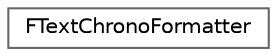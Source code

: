 digraph "Graphical Class Hierarchy"
{
 // INTERACTIVE_SVG=YES
 // LATEX_PDF_SIZE
  bgcolor="transparent";
  edge [fontname=Helvetica,fontsize=10,labelfontname=Helvetica,labelfontsize=10];
  node [fontname=Helvetica,fontsize=10,shape=box,height=0.2,width=0.4];
  rankdir="LR";
  Node0 [id="Node000000",label="FTextChronoFormatter",height=0.2,width=0.4,color="grey40", fillcolor="white", style="filled",URL="$d6/d3f/classFTextChronoFormatter.html",tooltip="Utility for performing low-level localized chronological formats."];
}
